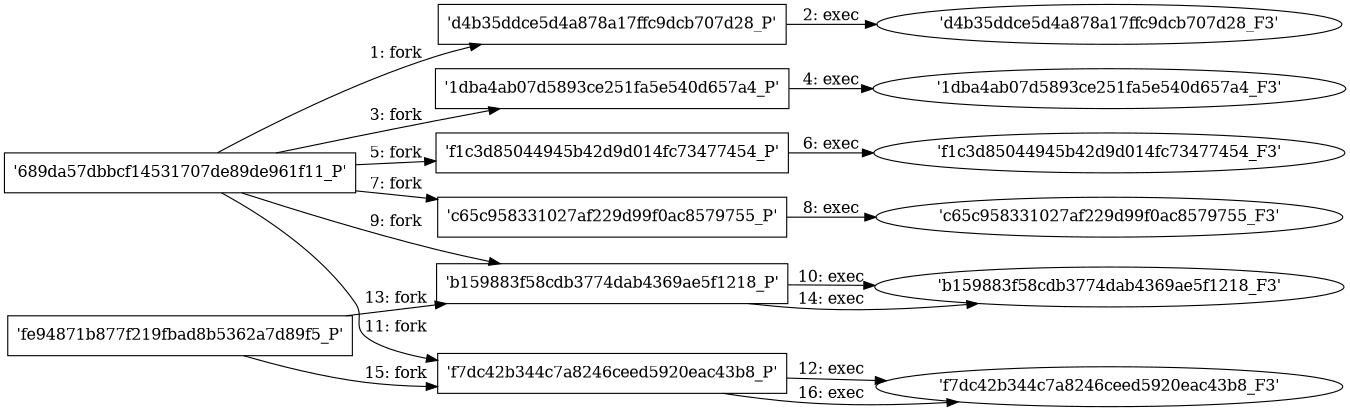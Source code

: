 digraph "D:\Learning\Paper\apt\基于CTI的攻击预警\Dataset\攻击图\ASGfromALLCTI\11 security tips to help stay safe in the COVID-19 era.dot" {
rankdir="LR"
size="9"
fixedsize="false"
splines="true"
nodesep=0.3
ranksep=0
fontsize=10
overlap="scalexy"
engine= "neato"
	"'689da57dbbcf14531707de89de961f11_P'" [node_type=Process shape=box]
	"'d4b35ddce5d4a878a17ffc9dcb707d28_P'" [node_type=Process shape=box]
	"'689da57dbbcf14531707de89de961f11_P'" -> "'d4b35ddce5d4a878a17ffc9dcb707d28_P'" [label="1: fork"]
	"'d4b35ddce5d4a878a17ffc9dcb707d28_P'" [node_type=Process shape=box]
	"'d4b35ddce5d4a878a17ffc9dcb707d28_F3'" [node_type=File shape=ellipse]
	"'d4b35ddce5d4a878a17ffc9dcb707d28_P'" -> "'d4b35ddce5d4a878a17ffc9dcb707d28_F3'" [label="2: exec"]
	"'689da57dbbcf14531707de89de961f11_P'" [node_type=Process shape=box]
	"'1dba4ab07d5893ce251fa5e540d657a4_P'" [node_type=Process shape=box]
	"'689da57dbbcf14531707de89de961f11_P'" -> "'1dba4ab07d5893ce251fa5e540d657a4_P'" [label="3: fork"]
	"'1dba4ab07d5893ce251fa5e540d657a4_P'" [node_type=Process shape=box]
	"'1dba4ab07d5893ce251fa5e540d657a4_F3'" [node_type=File shape=ellipse]
	"'1dba4ab07d5893ce251fa5e540d657a4_P'" -> "'1dba4ab07d5893ce251fa5e540d657a4_F3'" [label="4: exec"]
	"'689da57dbbcf14531707de89de961f11_P'" [node_type=Process shape=box]
	"'f1c3d85044945b42d9d014fc73477454_P'" [node_type=Process shape=box]
	"'689da57dbbcf14531707de89de961f11_P'" -> "'f1c3d85044945b42d9d014fc73477454_P'" [label="5: fork"]
	"'f1c3d85044945b42d9d014fc73477454_P'" [node_type=Process shape=box]
	"'f1c3d85044945b42d9d014fc73477454_F3'" [node_type=File shape=ellipse]
	"'f1c3d85044945b42d9d014fc73477454_P'" -> "'f1c3d85044945b42d9d014fc73477454_F3'" [label="6: exec"]
	"'689da57dbbcf14531707de89de961f11_P'" [node_type=Process shape=box]
	"'c65c958331027af229d99f0ac8579755_P'" [node_type=Process shape=box]
	"'689da57dbbcf14531707de89de961f11_P'" -> "'c65c958331027af229d99f0ac8579755_P'" [label="7: fork"]
	"'c65c958331027af229d99f0ac8579755_P'" [node_type=Process shape=box]
	"'c65c958331027af229d99f0ac8579755_F3'" [node_type=File shape=ellipse]
	"'c65c958331027af229d99f0ac8579755_P'" -> "'c65c958331027af229d99f0ac8579755_F3'" [label="8: exec"]
	"'689da57dbbcf14531707de89de961f11_P'" [node_type=Process shape=box]
	"'b159883f58cdb3774dab4369ae5f1218_P'" [node_type=Process shape=box]
	"'689da57dbbcf14531707de89de961f11_P'" -> "'b159883f58cdb3774dab4369ae5f1218_P'" [label="9: fork"]
	"'b159883f58cdb3774dab4369ae5f1218_P'" [node_type=Process shape=box]
	"'b159883f58cdb3774dab4369ae5f1218_F3'" [node_type=File shape=ellipse]
	"'b159883f58cdb3774dab4369ae5f1218_P'" -> "'b159883f58cdb3774dab4369ae5f1218_F3'" [label="10: exec"]
	"'689da57dbbcf14531707de89de961f11_P'" [node_type=Process shape=box]
	"'f7dc42b344c7a8246ceed5920eac43b8_P'" [node_type=Process shape=box]
	"'689da57dbbcf14531707de89de961f11_P'" -> "'f7dc42b344c7a8246ceed5920eac43b8_P'" [label="11: fork"]
	"'f7dc42b344c7a8246ceed5920eac43b8_P'" [node_type=Process shape=box]
	"'f7dc42b344c7a8246ceed5920eac43b8_F3'" [node_type=File shape=ellipse]
	"'f7dc42b344c7a8246ceed5920eac43b8_P'" -> "'f7dc42b344c7a8246ceed5920eac43b8_F3'" [label="12: exec"]
	"'fe94871b877f219fbad8b5362a7d89f5_P'" [node_type=Process shape=box]
	"'b159883f58cdb3774dab4369ae5f1218_P'" [node_type=Process shape=box]
	"'fe94871b877f219fbad8b5362a7d89f5_P'" -> "'b159883f58cdb3774dab4369ae5f1218_P'" [label="13: fork"]
	"'b159883f58cdb3774dab4369ae5f1218_P'" [node_type=Process shape=box]
	"'b159883f58cdb3774dab4369ae5f1218_F3'" [node_type=File shape=ellipse]
	"'b159883f58cdb3774dab4369ae5f1218_P'" -> "'b159883f58cdb3774dab4369ae5f1218_F3'" [label="14: exec"]
	"'fe94871b877f219fbad8b5362a7d89f5_P'" [node_type=Process shape=box]
	"'f7dc42b344c7a8246ceed5920eac43b8_P'" [node_type=Process shape=box]
	"'fe94871b877f219fbad8b5362a7d89f5_P'" -> "'f7dc42b344c7a8246ceed5920eac43b8_P'" [label="15: fork"]
	"'f7dc42b344c7a8246ceed5920eac43b8_P'" [node_type=Process shape=box]
	"'f7dc42b344c7a8246ceed5920eac43b8_F3'" [node_type=File shape=ellipse]
	"'f7dc42b344c7a8246ceed5920eac43b8_P'" -> "'f7dc42b344c7a8246ceed5920eac43b8_F3'" [label="16: exec"]
}
